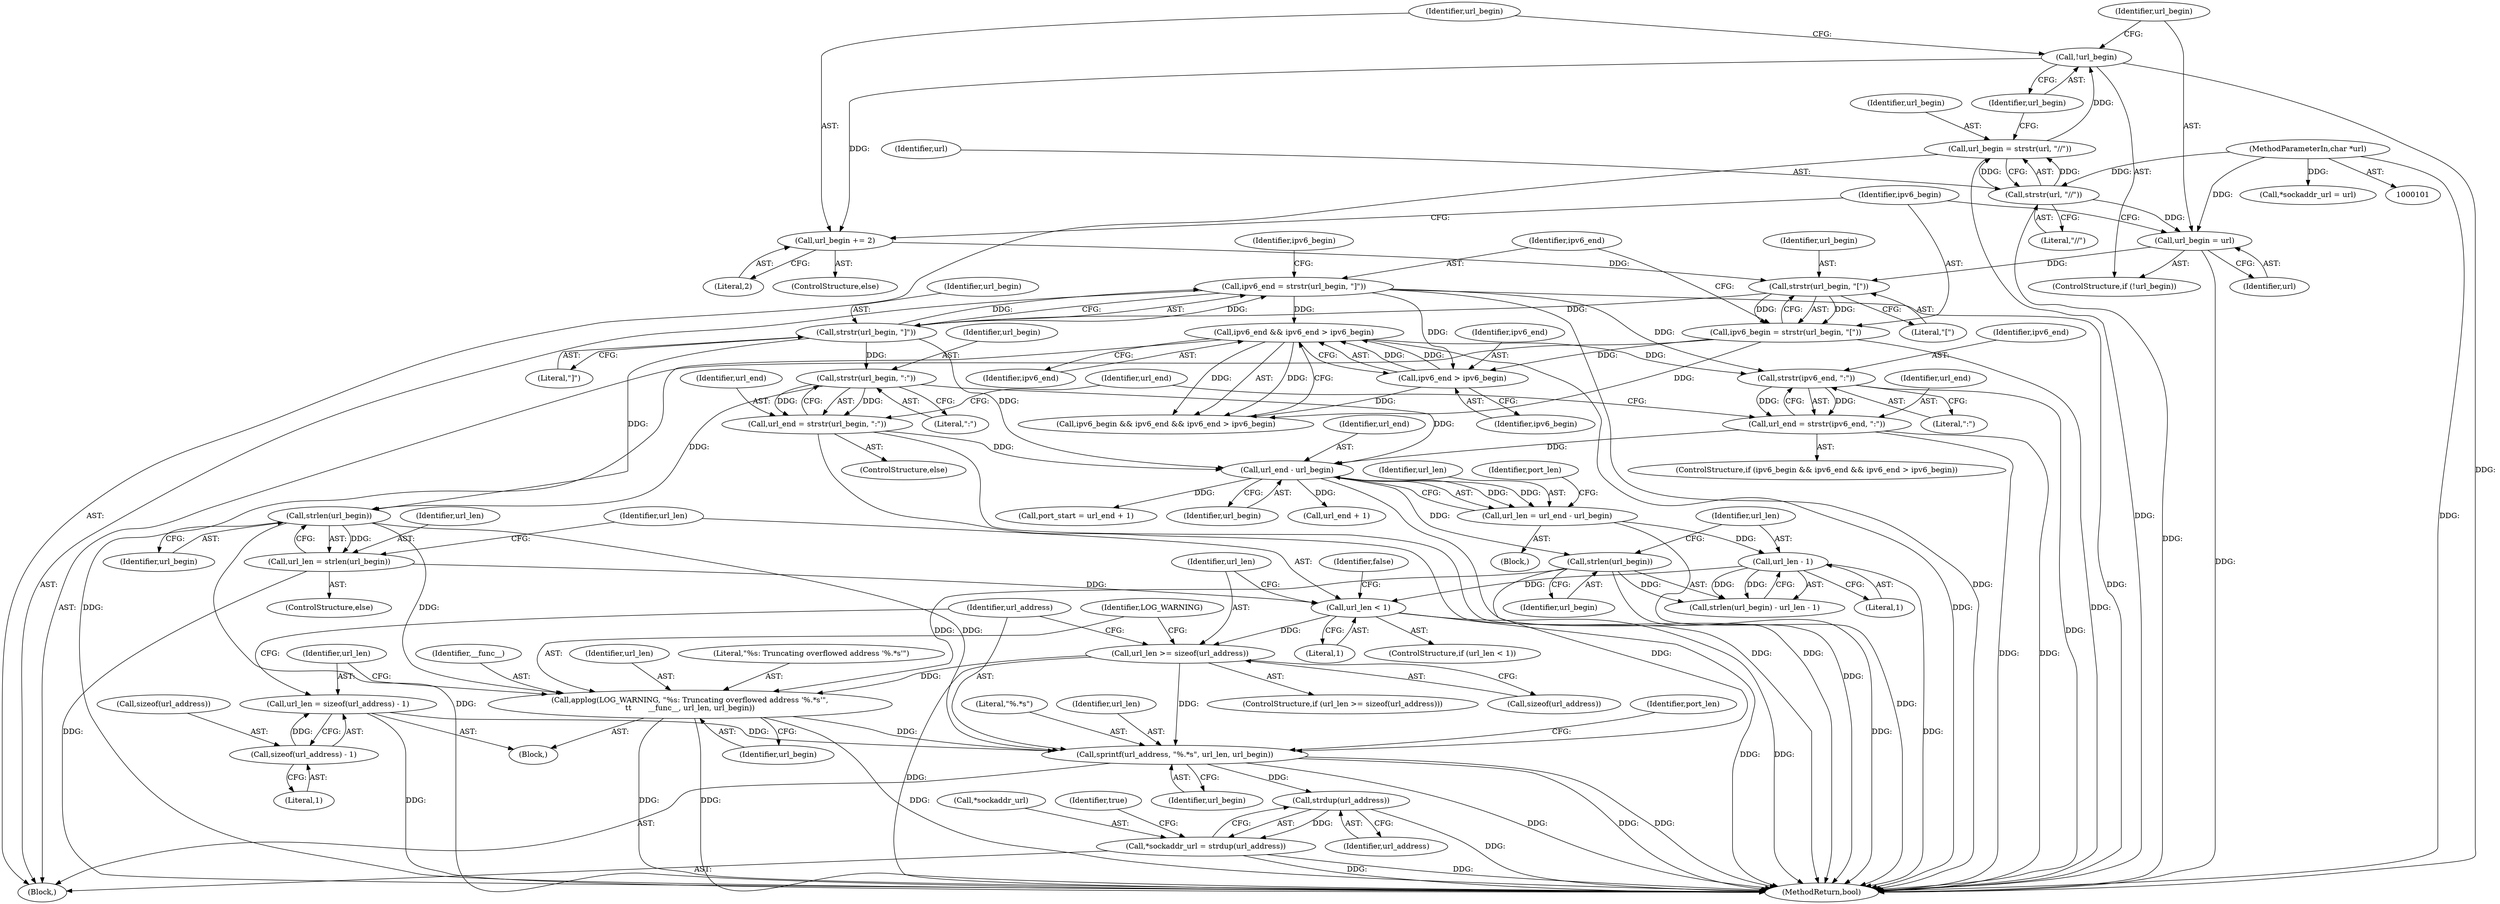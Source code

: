 digraph "0_sgminer_b65574bef233474e915fdf18614aa211e31cc6c2@API" {
"1000263" [label="(Call,strdup(url_address))"];
"1000225" [label="(Call,sprintf(url_address, \"%.*s\", url_len, url_begin))"];
"1000208" [label="(Call,url_len >= sizeof(url_address))"];
"1000202" [label="(Call,url_len < 1)"];
"1000182" [label="(Call,url_len - 1)"];
"1000172" [label="(Call,url_len = url_end - url_begin)"];
"1000174" [label="(Call,url_end - url_begin)"];
"1000158" [label="(Call,url_end = strstr(ipv6_end, \":\"))"];
"1000160" [label="(Call,strstr(ipv6_end, \":\"))"];
"1000153" [label="(Call,ipv6_end && ipv6_end > ipv6_begin)"];
"1000155" [label="(Call,ipv6_end > ipv6_begin)"];
"1000145" [label="(Call,ipv6_end = strstr(url_begin, \"]\"))"];
"1000147" [label="(Call,strstr(url_begin, \"]\"))"];
"1000142" [label="(Call,strstr(url_begin, \"[\"))"];
"1000133" [label="(Call,url_begin = url)"];
"1000127" [label="(Call,strstr(url, \"//\"))"];
"1000102" [label="(MethodParameterIn,char *url)"];
"1000137" [label="(Call,url_begin += 2)"];
"1000131" [label="(Call,!url_begin)"];
"1000125" [label="(Call,url_begin = strstr(url, \"//\"))"];
"1000140" [label="(Call,ipv6_begin = strstr(url_begin, \"[\"))"];
"1000164" [label="(Call,url_end = strstr(url_begin, \":\"))"];
"1000166" [label="(Call,strstr(url_begin, \":\"))"];
"1000197" [label="(Call,url_len = strlen(url_begin))"];
"1000199" [label="(Call,strlen(url_begin))"];
"1000219" [label="(Call,url_len = sizeof(url_address) - 1)"];
"1000221" [label="(Call,sizeof(url_address) - 1)"];
"1000180" [label="(Call,strlen(url_begin))"];
"1000213" [label="(Call,applog(LOG_WARNING, \"%s: Truncating overflowed address '%.*s'\",\n\t\t       __func__, url_len, url_begin))"];
"1000260" [label="(Call,*sockaddr_url = strdup(url_address))"];
"1000135" [label="(Identifier,url)"];
"1000219" [label="(Call,url_len = sizeof(url_address) - 1)"];
"1000263" [label="(Call,strdup(url_address))"];
"1000150" [label="(ControlStructure,if (ipv6_begin && ipv6_end && ipv6_end > ipv6_begin))"];
"1000156" [label="(Identifier,ipv6_end)"];
"1000163" [label="(ControlStructure,else)"];
"1000191" [label="(Call,port_start = url_end + 1)"];
"1000161" [label="(Identifier,ipv6_end)"];
"1000213" [label="(Call,applog(LOG_WARNING, \"%s: Truncating overflowed address '%.*s'\",\n\t\t       __func__, url_len, url_begin))"];
"1000176" [label="(Identifier,url_begin)"];
"1000199" [label="(Call,strlen(url_begin))"];
"1000266" [label="(Identifier,true)"];
"1000179" [label="(Call,strlen(url_begin) - url_len - 1)"];
"1000125" [label="(Call,url_begin = strstr(url, \"//\"))"];
"1000229" [label="(Identifier,url_begin)"];
"1000165" [label="(Identifier,url_end)"];
"1000143" [label="(Identifier,url_begin)"];
"1000154" [label="(Identifier,ipv6_end)"];
"1000134" [label="(Identifier,url_begin)"];
"1000196" [label="(ControlStructure,else)"];
"1000172" [label="(Call,url_len = url_end - url_begin)"];
"1000222" [label="(Call,sizeof(url_address))"];
"1000147" [label="(Call,strstr(url_begin, \"]\"))"];
"1000183" [label="(Identifier,url_len)"];
"1000212" [label="(Block,)"];
"1000228" [label="(Identifier,url_len)"];
"1000166" [label="(Call,strstr(url_begin, \":\"))"];
"1000261" [label="(Call,*sockaddr_url)"];
"1000142" [label="(Call,strstr(url_begin, \"[\"))"];
"1000127" [label="(Call,strstr(url, \"//\"))"];
"1000132" [label="(Identifier,url_begin)"];
"1000203" [label="(Identifier,url_len)"];
"1000148" [label="(Identifier,url_begin)"];
"1000170" [label="(Identifier,url_end)"];
"1000140" [label="(Call,ipv6_begin = strstr(url_begin, \"[\"))"];
"1000167" [label="(Identifier,url_begin)"];
"1000131" [label="(Call,!url_begin)"];
"1000174" [label="(Call,url_end - url_begin)"];
"1000149" [label="(Literal,\"]\")"];
"1000260" [label="(Call,*sockaddr_url = strdup(url_address))"];
"1000164" [label="(Call,url_end = strstr(url_begin, \":\"))"];
"1000184" [label="(Literal,1)"];
"1000182" [label="(Call,url_len - 1)"];
"1000141" [label="(Identifier,ipv6_begin)"];
"1000151" [label="(Call,ipv6_begin && ipv6_end && ipv6_end > ipv6_begin)"];
"1000126" [label="(Identifier,url_begin)"];
"1000139" [label="(Literal,2)"];
"1000221" [label="(Call,sizeof(url_address) - 1)"];
"1000207" [label="(ControlStructure,if (url_len >= sizeof(url_address)))"];
"1000267" [label="(MethodReturn,bool)"];
"1000231" [label="(Identifier,port_len)"];
"1000160" [label="(Call,strstr(ipv6_end, \":\"))"];
"1000217" [label="(Identifier,url_len)"];
"1000157" [label="(Identifier,ipv6_begin)"];
"1000224" [label="(Literal,1)"];
"1000138" [label="(Identifier,url_begin)"];
"1000129" [label="(Literal,\"//\")"];
"1000128" [label="(Identifier,url)"];
"1000158" [label="(Call,url_end = strstr(ipv6_end, \":\"))"];
"1000225" [label="(Call,sprintf(url_address, \"%.*s\", url_len, url_begin))"];
"1000215" [label="(Literal,\"%s: Truncating overflowed address '%.*s'\")"];
"1000201" [label="(ControlStructure,if (url_len < 1))"];
"1000130" [label="(ControlStructure,if (!url_begin))"];
"1000209" [label="(Identifier,url_len)"];
"1000136" [label="(ControlStructure,else)"];
"1000168" [label="(Literal,\":\")"];
"1000200" [label="(Identifier,url_begin)"];
"1000181" [label="(Identifier,url_begin)"];
"1000264" [label="(Identifier,url_address)"];
"1000206" [label="(Identifier,false)"];
"1000159" [label="(Identifier,url_end)"];
"1000121" [label="(Call,*sockaddr_url = url)"];
"1000220" [label="(Identifier,url_len)"];
"1000153" [label="(Call,ipv6_end && ipv6_end > ipv6_begin)"];
"1000218" [label="(Identifier,url_begin)"];
"1000180" [label="(Call,strlen(url_begin))"];
"1000144" [label="(Literal,\"[\")"];
"1000137" [label="(Call,url_begin += 2)"];
"1000202" [label="(Call,url_len < 1)"];
"1000198" [label="(Identifier,url_len)"];
"1000197" [label="(Call,url_len = strlen(url_begin))"];
"1000146" [label="(Identifier,ipv6_end)"];
"1000175" [label="(Identifier,url_end)"];
"1000162" [label="(Literal,\":\")"];
"1000155" [label="(Call,ipv6_end > ipv6_begin)"];
"1000204" [label="(Literal,1)"];
"1000214" [label="(Identifier,LOG_WARNING)"];
"1000216" [label="(Identifier,__func__)"];
"1000210" [label="(Call,sizeof(url_address))"];
"1000133" [label="(Call,url_begin = url)"];
"1000102" [label="(MethodParameterIn,char *url)"];
"1000178" [label="(Identifier,port_len)"];
"1000173" [label="(Identifier,url_len)"];
"1000208" [label="(Call,url_len >= sizeof(url_address))"];
"1000227" [label="(Literal,\"%.*s\")"];
"1000145" [label="(Call,ipv6_end = strstr(url_begin, \"]\"))"];
"1000105" [label="(Block,)"];
"1000193" [label="(Call,url_end + 1)"];
"1000152" [label="(Identifier,ipv6_begin)"];
"1000226" [label="(Identifier,url_address)"];
"1000171" [label="(Block,)"];
"1000263" -> "1000260"  [label="AST: "];
"1000263" -> "1000264"  [label="CFG: "];
"1000264" -> "1000263"  [label="AST: "];
"1000260" -> "1000263"  [label="CFG: "];
"1000263" -> "1000267"  [label="DDG: "];
"1000263" -> "1000260"  [label="DDG: "];
"1000225" -> "1000263"  [label="DDG: "];
"1000225" -> "1000105"  [label="AST: "];
"1000225" -> "1000229"  [label="CFG: "];
"1000226" -> "1000225"  [label="AST: "];
"1000227" -> "1000225"  [label="AST: "];
"1000228" -> "1000225"  [label="AST: "];
"1000229" -> "1000225"  [label="AST: "];
"1000231" -> "1000225"  [label="CFG: "];
"1000225" -> "1000267"  [label="DDG: "];
"1000225" -> "1000267"  [label="DDG: "];
"1000225" -> "1000267"  [label="DDG: "];
"1000208" -> "1000225"  [label="DDG: "];
"1000219" -> "1000225"  [label="DDG: "];
"1000199" -> "1000225"  [label="DDG: "];
"1000180" -> "1000225"  [label="DDG: "];
"1000213" -> "1000225"  [label="DDG: "];
"1000208" -> "1000207"  [label="AST: "];
"1000208" -> "1000210"  [label="CFG: "];
"1000209" -> "1000208"  [label="AST: "];
"1000210" -> "1000208"  [label="AST: "];
"1000214" -> "1000208"  [label="CFG: "];
"1000226" -> "1000208"  [label="CFG: "];
"1000208" -> "1000267"  [label="DDG: "];
"1000202" -> "1000208"  [label="DDG: "];
"1000208" -> "1000213"  [label="DDG: "];
"1000202" -> "1000201"  [label="AST: "];
"1000202" -> "1000204"  [label="CFG: "];
"1000203" -> "1000202"  [label="AST: "];
"1000204" -> "1000202"  [label="AST: "];
"1000206" -> "1000202"  [label="CFG: "];
"1000209" -> "1000202"  [label="CFG: "];
"1000202" -> "1000267"  [label="DDG: "];
"1000202" -> "1000267"  [label="DDG: "];
"1000182" -> "1000202"  [label="DDG: "];
"1000197" -> "1000202"  [label="DDG: "];
"1000182" -> "1000179"  [label="AST: "];
"1000182" -> "1000184"  [label="CFG: "];
"1000183" -> "1000182"  [label="AST: "];
"1000184" -> "1000182"  [label="AST: "];
"1000179" -> "1000182"  [label="CFG: "];
"1000182" -> "1000267"  [label="DDG: "];
"1000182" -> "1000179"  [label="DDG: "];
"1000182" -> "1000179"  [label="DDG: "];
"1000172" -> "1000182"  [label="DDG: "];
"1000172" -> "1000171"  [label="AST: "];
"1000172" -> "1000174"  [label="CFG: "];
"1000173" -> "1000172"  [label="AST: "];
"1000174" -> "1000172"  [label="AST: "];
"1000178" -> "1000172"  [label="CFG: "];
"1000172" -> "1000267"  [label="DDG: "];
"1000174" -> "1000172"  [label="DDG: "];
"1000174" -> "1000172"  [label="DDG: "];
"1000174" -> "1000176"  [label="CFG: "];
"1000175" -> "1000174"  [label="AST: "];
"1000176" -> "1000174"  [label="AST: "];
"1000174" -> "1000267"  [label="DDG: "];
"1000158" -> "1000174"  [label="DDG: "];
"1000164" -> "1000174"  [label="DDG: "];
"1000166" -> "1000174"  [label="DDG: "];
"1000147" -> "1000174"  [label="DDG: "];
"1000174" -> "1000180"  [label="DDG: "];
"1000174" -> "1000191"  [label="DDG: "];
"1000174" -> "1000193"  [label="DDG: "];
"1000158" -> "1000150"  [label="AST: "];
"1000158" -> "1000160"  [label="CFG: "];
"1000159" -> "1000158"  [label="AST: "];
"1000160" -> "1000158"  [label="AST: "];
"1000170" -> "1000158"  [label="CFG: "];
"1000158" -> "1000267"  [label="DDG: "];
"1000158" -> "1000267"  [label="DDG: "];
"1000160" -> "1000158"  [label="DDG: "];
"1000160" -> "1000158"  [label="DDG: "];
"1000160" -> "1000162"  [label="CFG: "];
"1000161" -> "1000160"  [label="AST: "];
"1000162" -> "1000160"  [label="AST: "];
"1000160" -> "1000267"  [label="DDG: "];
"1000153" -> "1000160"  [label="DDG: "];
"1000145" -> "1000160"  [label="DDG: "];
"1000153" -> "1000151"  [label="AST: "];
"1000153" -> "1000154"  [label="CFG: "];
"1000153" -> "1000155"  [label="CFG: "];
"1000154" -> "1000153"  [label="AST: "];
"1000155" -> "1000153"  [label="AST: "];
"1000151" -> "1000153"  [label="CFG: "];
"1000153" -> "1000267"  [label="DDG: "];
"1000153" -> "1000267"  [label="DDG: "];
"1000153" -> "1000151"  [label="DDG: "];
"1000153" -> "1000151"  [label="DDG: "];
"1000155" -> "1000153"  [label="DDG: "];
"1000155" -> "1000153"  [label="DDG: "];
"1000145" -> "1000153"  [label="DDG: "];
"1000155" -> "1000157"  [label="CFG: "];
"1000156" -> "1000155"  [label="AST: "];
"1000157" -> "1000155"  [label="AST: "];
"1000155" -> "1000151"  [label="DDG: "];
"1000145" -> "1000155"  [label="DDG: "];
"1000140" -> "1000155"  [label="DDG: "];
"1000145" -> "1000105"  [label="AST: "];
"1000145" -> "1000147"  [label="CFG: "];
"1000146" -> "1000145"  [label="AST: "];
"1000147" -> "1000145"  [label="AST: "];
"1000152" -> "1000145"  [label="CFG: "];
"1000145" -> "1000267"  [label="DDG: "];
"1000145" -> "1000267"  [label="DDG: "];
"1000147" -> "1000145"  [label="DDG: "];
"1000147" -> "1000145"  [label="DDG: "];
"1000147" -> "1000149"  [label="CFG: "];
"1000148" -> "1000147"  [label="AST: "];
"1000149" -> "1000147"  [label="AST: "];
"1000142" -> "1000147"  [label="DDG: "];
"1000147" -> "1000166"  [label="DDG: "];
"1000147" -> "1000199"  [label="DDG: "];
"1000142" -> "1000140"  [label="AST: "];
"1000142" -> "1000144"  [label="CFG: "];
"1000143" -> "1000142"  [label="AST: "];
"1000144" -> "1000142"  [label="AST: "];
"1000140" -> "1000142"  [label="CFG: "];
"1000142" -> "1000140"  [label="DDG: "];
"1000142" -> "1000140"  [label="DDG: "];
"1000133" -> "1000142"  [label="DDG: "];
"1000137" -> "1000142"  [label="DDG: "];
"1000133" -> "1000130"  [label="AST: "];
"1000133" -> "1000135"  [label="CFG: "];
"1000134" -> "1000133"  [label="AST: "];
"1000135" -> "1000133"  [label="AST: "];
"1000141" -> "1000133"  [label="CFG: "];
"1000133" -> "1000267"  [label="DDG: "];
"1000127" -> "1000133"  [label="DDG: "];
"1000102" -> "1000133"  [label="DDG: "];
"1000127" -> "1000125"  [label="AST: "];
"1000127" -> "1000129"  [label="CFG: "];
"1000128" -> "1000127"  [label="AST: "];
"1000129" -> "1000127"  [label="AST: "];
"1000125" -> "1000127"  [label="CFG: "];
"1000127" -> "1000267"  [label="DDG: "];
"1000127" -> "1000125"  [label="DDG: "];
"1000127" -> "1000125"  [label="DDG: "];
"1000102" -> "1000127"  [label="DDG: "];
"1000102" -> "1000101"  [label="AST: "];
"1000102" -> "1000267"  [label="DDG: "];
"1000102" -> "1000121"  [label="DDG: "];
"1000137" -> "1000136"  [label="AST: "];
"1000137" -> "1000139"  [label="CFG: "];
"1000138" -> "1000137"  [label="AST: "];
"1000139" -> "1000137"  [label="AST: "];
"1000141" -> "1000137"  [label="CFG: "];
"1000131" -> "1000137"  [label="DDG: "];
"1000131" -> "1000130"  [label="AST: "];
"1000131" -> "1000132"  [label="CFG: "];
"1000132" -> "1000131"  [label="AST: "];
"1000134" -> "1000131"  [label="CFG: "];
"1000138" -> "1000131"  [label="CFG: "];
"1000131" -> "1000267"  [label="DDG: "];
"1000125" -> "1000131"  [label="DDG: "];
"1000125" -> "1000105"  [label="AST: "];
"1000126" -> "1000125"  [label="AST: "];
"1000132" -> "1000125"  [label="CFG: "];
"1000125" -> "1000267"  [label="DDG: "];
"1000140" -> "1000105"  [label="AST: "];
"1000141" -> "1000140"  [label="AST: "];
"1000146" -> "1000140"  [label="CFG: "];
"1000140" -> "1000267"  [label="DDG: "];
"1000140" -> "1000151"  [label="DDG: "];
"1000164" -> "1000163"  [label="AST: "];
"1000164" -> "1000166"  [label="CFG: "];
"1000165" -> "1000164"  [label="AST: "];
"1000166" -> "1000164"  [label="AST: "];
"1000170" -> "1000164"  [label="CFG: "];
"1000164" -> "1000267"  [label="DDG: "];
"1000164" -> "1000267"  [label="DDG: "];
"1000166" -> "1000164"  [label="DDG: "];
"1000166" -> "1000164"  [label="DDG: "];
"1000166" -> "1000168"  [label="CFG: "];
"1000167" -> "1000166"  [label="AST: "];
"1000168" -> "1000166"  [label="AST: "];
"1000166" -> "1000199"  [label="DDG: "];
"1000197" -> "1000196"  [label="AST: "];
"1000197" -> "1000199"  [label="CFG: "];
"1000198" -> "1000197"  [label="AST: "];
"1000199" -> "1000197"  [label="AST: "];
"1000203" -> "1000197"  [label="CFG: "];
"1000197" -> "1000267"  [label="DDG: "];
"1000199" -> "1000197"  [label="DDG: "];
"1000199" -> "1000200"  [label="CFG: "];
"1000200" -> "1000199"  [label="AST: "];
"1000199" -> "1000267"  [label="DDG: "];
"1000199" -> "1000213"  [label="DDG: "];
"1000219" -> "1000212"  [label="AST: "];
"1000219" -> "1000221"  [label="CFG: "];
"1000220" -> "1000219"  [label="AST: "];
"1000221" -> "1000219"  [label="AST: "];
"1000226" -> "1000219"  [label="CFG: "];
"1000219" -> "1000267"  [label="DDG: "];
"1000221" -> "1000219"  [label="DDG: "];
"1000221" -> "1000224"  [label="CFG: "];
"1000222" -> "1000221"  [label="AST: "];
"1000224" -> "1000221"  [label="AST: "];
"1000180" -> "1000179"  [label="AST: "];
"1000180" -> "1000181"  [label="CFG: "];
"1000181" -> "1000180"  [label="AST: "];
"1000183" -> "1000180"  [label="CFG: "];
"1000180" -> "1000267"  [label="DDG: "];
"1000180" -> "1000179"  [label="DDG: "];
"1000180" -> "1000213"  [label="DDG: "];
"1000213" -> "1000212"  [label="AST: "];
"1000213" -> "1000218"  [label="CFG: "];
"1000214" -> "1000213"  [label="AST: "];
"1000215" -> "1000213"  [label="AST: "];
"1000216" -> "1000213"  [label="AST: "];
"1000217" -> "1000213"  [label="AST: "];
"1000218" -> "1000213"  [label="AST: "];
"1000220" -> "1000213"  [label="CFG: "];
"1000213" -> "1000267"  [label="DDG: "];
"1000213" -> "1000267"  [label="DDG: "];
"1000213" -> "1000267"  [label="DDG: "];
"1000260" -> "1000105"  [label="AST: "];
"1000261" -> "1000260"  [label="AST: "];
"1000266" -> "1000260"  [label="CFG: "];
"1000260" -> "1000267"  [label="DDG: "];
"1000260" -> "1000267"  [label="DDG: "];
}
